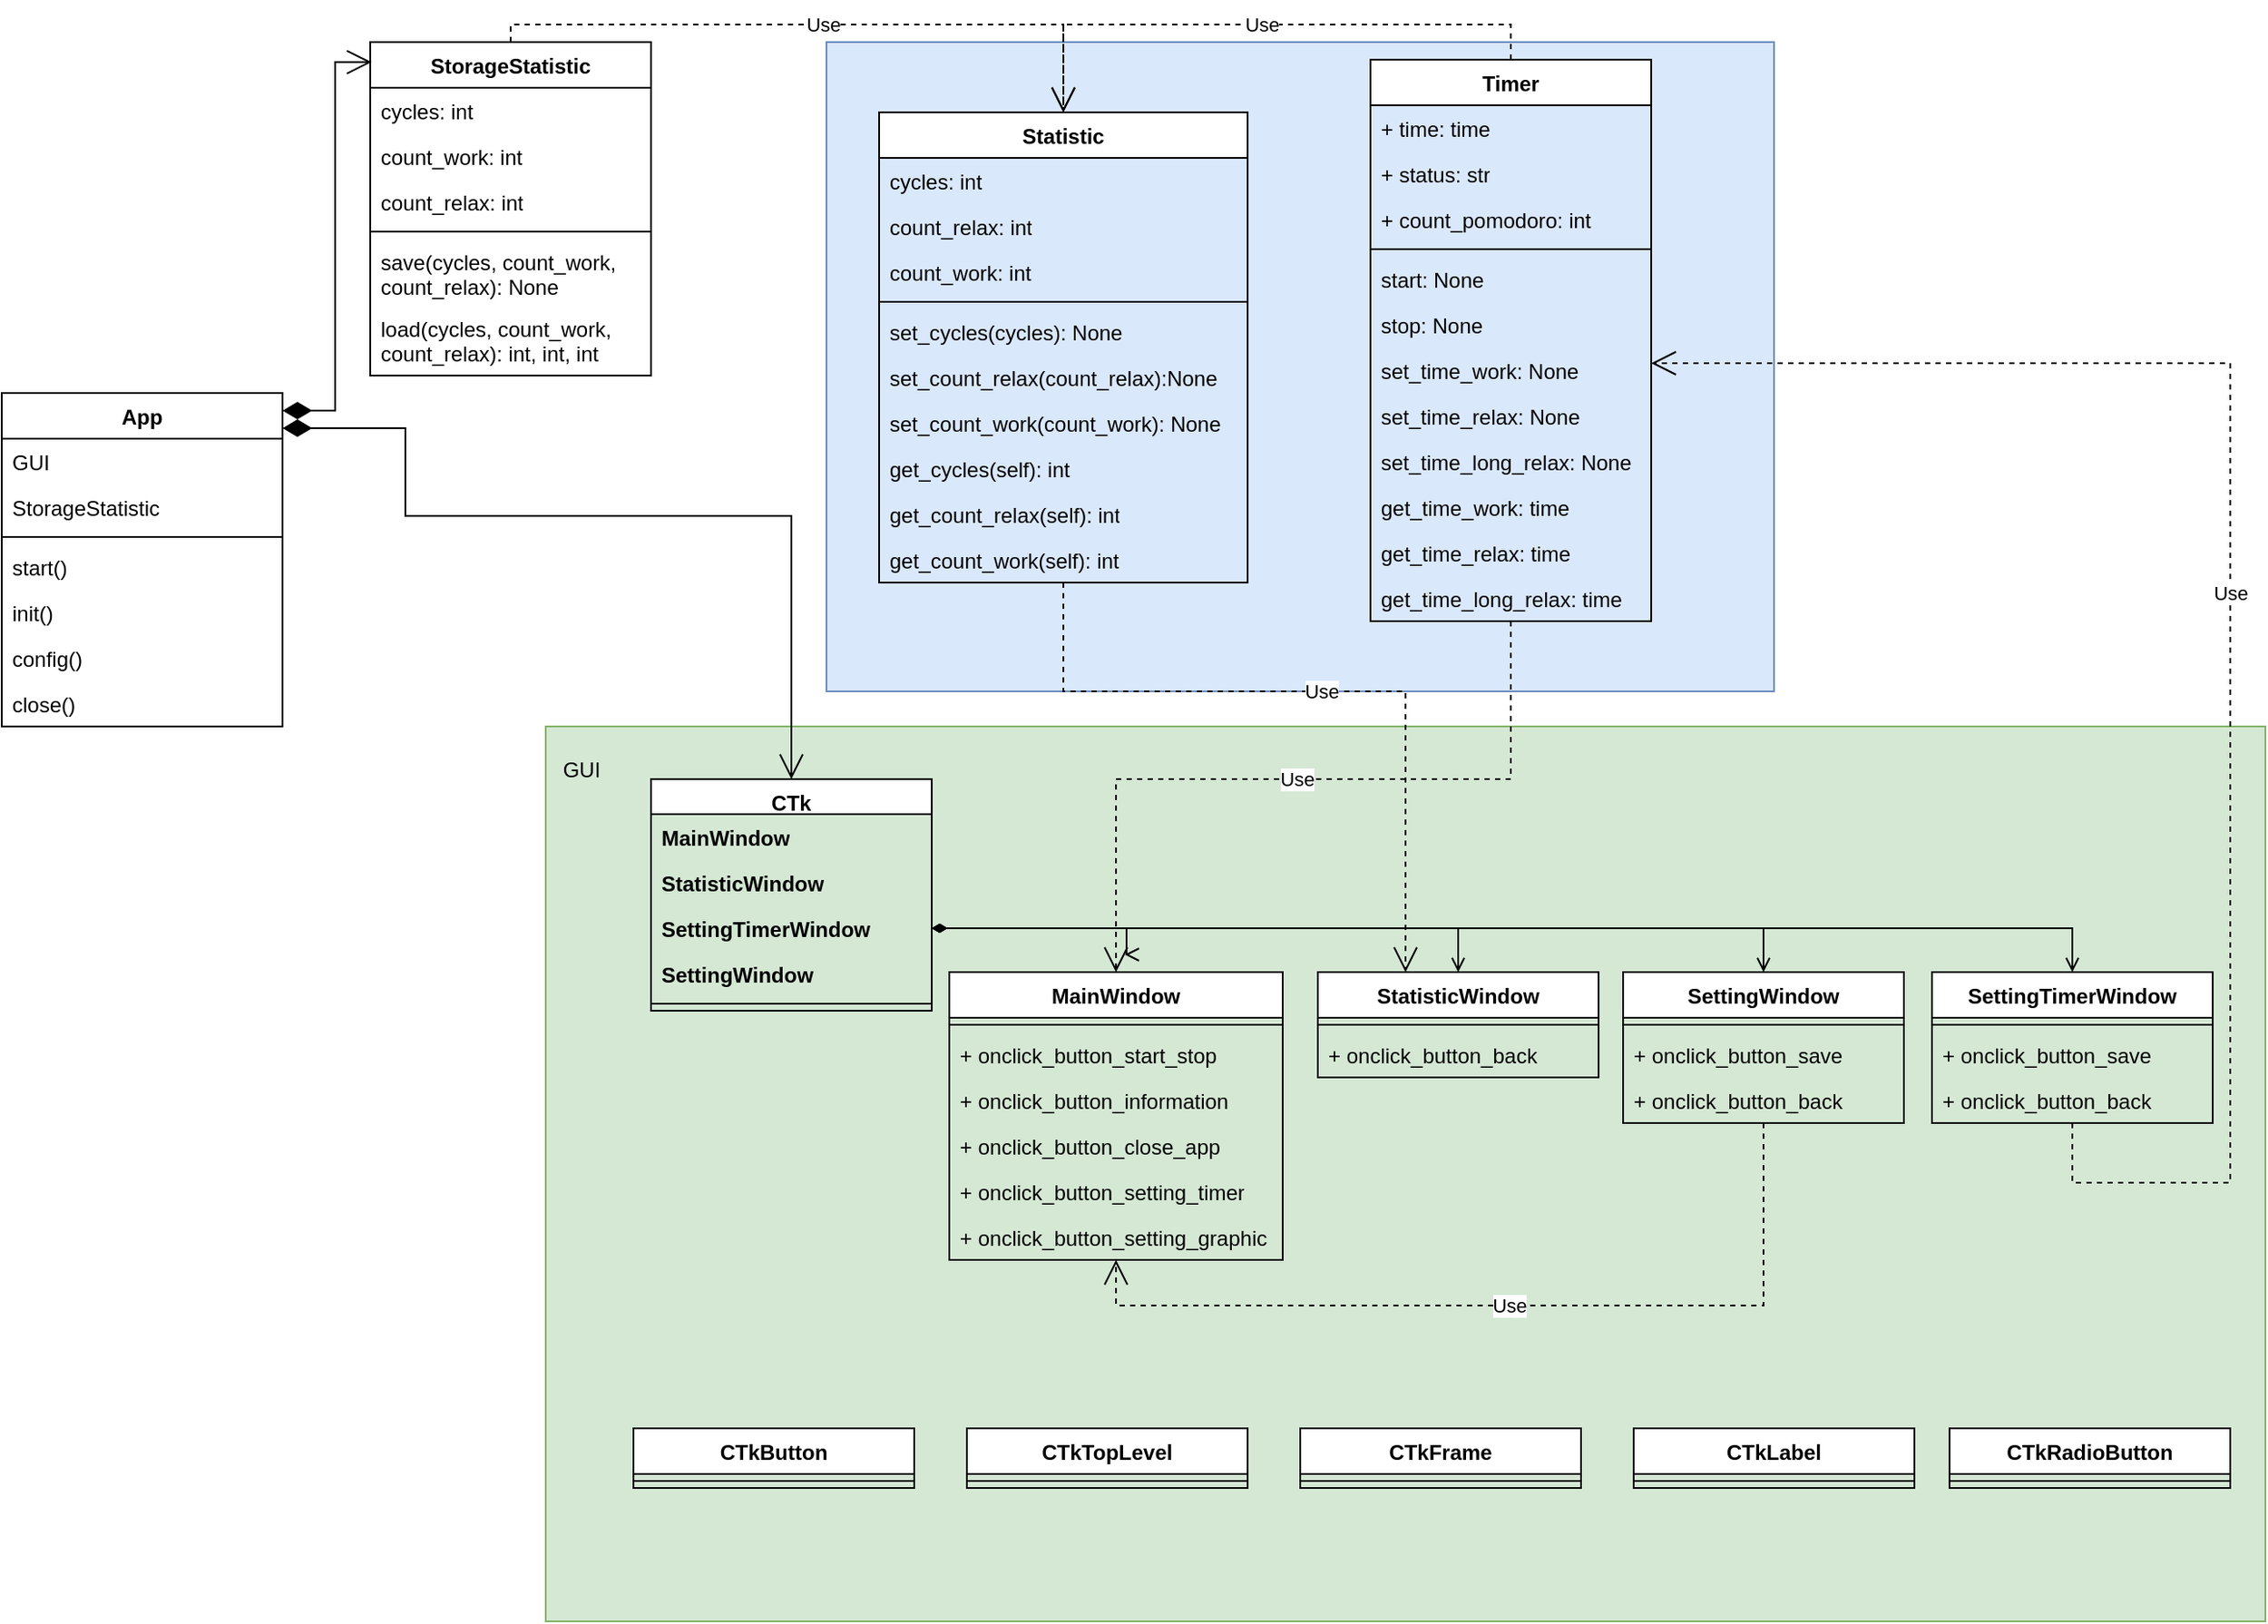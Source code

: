<mxfile version="24.4.8" type="device">
  <diagram id="C5RBs43oDa-KdzZeNtuy" name="Page-1">
    <mxGraphModel dx="2555" dy="2181" grid="1" gridSize="10" guides="1" tooltips="1" connect="1" arrows="1" fold="1" page="1" pageScale="1" pageWidth="827" pageHeight="1169" math="0" shadow="0">
      <root>
        <mxCell id="WIyWlLk6GJQsqaUBKTNV-0" />
        <mxCell id="WIyWlLk6GJQsqaUBKTNV-1" parent="WIyWlLk6GJQsqaUBKTNV-0" />
        <mxCell id="bkb-0NSmVaSlVubuVsoV-132" value="" style="rounded=0;whiteSpace=wrap;html=1;fillColor=#dae8fc;strokeColor=#6c8ebf;" vertex="1" parent="WIyWlLk6GJQsqaUBKTNV-1">
          <mxGeometry x="30" width="540" height="370" as="geometry" />
        </mxCell>
        <mxCell id="bkb-0NSmVaSlVubuVsoV-45" value="" style="rounded=0;whiteSpace=wrap;html=1;fillColor=#d5e8d4;strokeColor=#82b366;" vertex="1" parent="WIyWlLk6GJQsqaUBKTNV-1">
          <mxGeometry x="-130" y="390" width="980" height="510" as="geometry" />
        </mxCell>
        <mxCell id="bkb-0NSmVaSlVubuVsoV-0" value="Timer" style="swimlane;fontStyle=1;align=center;verticalAlign=top;childLayout=stackLayout;horizontal=1;startSize=26;horizontalStack=0;resizeParent=1;resizeParentMax=0;resizeLast=0;collapsible=1;marginBottom=0;whiteSpace=wrap;html=1;" vertex="1" parent="WIyWlLk6GJQsqaUBKTNV-1">
          <mxGeometry x="340" y="10" width="160" height="320" as="geometry" />
        </mxCell>
        <mxCell id="bkb-0NSmVaSlVubuVsoV-27" value="+ time: time" style="text;strokeColor=none;fillColor=none;align=left;verticalAlign=top;spacingLeft=4;spacingRight=4;overflow=hidden;rotatable=0;points=[[0,0.5],[1,0.5]];portConstraint=eastwest;whiteSpace=wrap;html=1;" vertex="1" parent="bkb-0NSmVaSlVubuVsoV-0">
          <mxGeometry y="26" width="160" height="26" as="geometry" />
        </mxCell>
        <mxCell id="bkb-0NSmVaSlVubuVsoV-30" value="+ status: str" style="text;strokeColor=none;fillColor=none;align=left;verticalAlign=top;spacingLeft=4;spacingRight=4;overflow=hidden;rotatable=0;points=[[0,0.5],[1,0.5]];portConstraint=eastwest;whiteSpace=wrap;html=1;" vertex="1" parent="bkb-0NSmVaSlVubuVsoV-0">
          <mxGeometry y="52" width="160" height="26" as="geometry" />
        </mxCell>
        <mxCell id="bkb-0NSmVaSlVubuVsoV-29" value="+ count_pomodoro: int" style="text;strokeColor=none;fillColor=none;align=left;verticalAlign=top;spacingLeft=4;spacingRight=4;overflow=hidden;rotatable=0;points=[[0,0.5],[1,0.5]];portConstraint=eastwest;whiteSpace=wrap;html=1;" vertex="1" parent="bkb-0NSmVaSlVubuVsoV-0">
          <mxGeometry y="78" width="160" height="26" as="geometry" />
        </mxCell>
        <mxCell id="bkb-0NSmVaSlVubuVsoV-2" value="" style="line;strokeWidth=1;fillColor=none;align=left;verticalAlign=middle;spacingTop=-1;spacingLeft=3;spacingRight=3;rotatable=0;labelPosition=right;points=[];portConstraint=eastwest;strokeColor=inherit;" vertex="1" parent="bkb-0NSmVaSlVubuVsoV-0">
          <mxGeometry y="104" width="160" height="8" as="geometry" />
        </mxCell>
        <mxCell id="bkb-0NSmVaSlVubuVsoV-3" value="start: None" style="text;strokeColor=none;fillColor=none;align=left;verticalAlign=top;spacingLeft=4;spacingRight=4;overflow=hidden;rotatable=0;points=[[0,0.5],[1,0.5]];portConstraint=eastwest;whiteSpace=wrap;html=1;" vertex="1" parent="bkb-0NSmVaSlVubuVsoV-0">
          <mxGeometry y="112" width="160" height="26" as="geometry" />
        </mxCell>
        <mxCell id="bkb-0NSmVaSlVubuVsoV-25" value="stop: None" style="text;strokeColor=none;fillColor=none;align=left;verticalAlign=top;spacingLeft=4;spacingRight=4;overflow=hidden;rotatable=0;points=[[0,0.5],[1,0.5]];portConstraint=eastwest;whiteSpace=wrap;html=1;" vertex="1" parent="bkb-0NSmVaSlVubuVsoV-0">
          <mxGeometry y="138" width="160" height="26" as="geometry" />
        </mxCell>
        <mxCell id="bkb-0NSmVaSlVubuVsoV-31" value="set_time_work: None" style="text;strokeColor=none;fillColor=none;align=left;verticalAlign=top;spacingLeft=4;spacingRight=4;overflow=hidden;rotatable=0;points=[[0,0.5],[1,0.5]];portConstraint=eastwest;whiteSpace=wrap;html=1;" vertex="1" parent="bkb-0NSmVaSlVubuVsoV-0">
          <mxGeometry y="164" width="160" height="26" as="geometry" />
        </mxCell>
        <mxCell id="bkb-0NSmVaSlVubuVsoV-32" value="set_time_relax: None" style="text;strokeColor=none;fillColor=none;align=left;verticalAlign=top;spacingLeft=4;spacingRight=4;overflow=hidden;rotatable=0;points=[[0,0.5],[1,0.5]];portConstraint=eastwest;whiteSpace=wrap;html=1;" vertex="1" parent="bkb-0NSmVaSlVubuVsoV-0">
          <mxGeometry y="190" width="160" height="26" as="geometry" />
        </mxCell>
        <mxCell id="bkb-0NSmVaSlVubuVsoV-33" value="set_time_long_relax: None" style="text;strokeColor=none;fillColor=none;align=left;verticalAlign=top;spacingLeft=4;spacingRight=4;overflow=hidden;rotatable=0;points=[[0,0.5],[1,0.5]];portConstraint=eastwest;whiteSpace=wrap;html=1;" vertex="1" parent="bkb-0NSmVaSlVubuVsoV-0">
          <mxGeometry y="216" width="160" height="26" as="geometry" />
        </mxCell>
        <mxCell id="bkb-0NSmVaSlVubuVsoV-67" value="get_time_work: time" style="text;strokeColor=none;fillColor=none;align=left;verticalAlign=top;spacingLeft=4;spacingRight=4;overflow=hidden;rotatable=0;points=[[0,0.5],[1,0.5]];portConstraint=eastwest;whiteSpace=wrap;html=1;" vertex="1" parent="bkb-0NSmVaSlVubuVsoV-0">
          <mxGeometry y="242" width="160" height="26" as="geometry" />
        </mxCell>
        <mxCell id="bkb-0NSmVaSlVubuVsoV-70" value="get_time_relax: time" style="text;strokeColor=none;fillColor=none;align=left;verticalAlign=top;spacingLeft=4;spacingRight=4;overflow=hidden;rotatable=0;points=[[0,0.5],[1,0.5]];portConstraint=eastwest;whiteSpace=wrap;html=1;" vertex="1" parent="bkb-0NSmVaSlVubuVsoV-0">
          <mxGeometry y="268" width="160" height="26" as="geometry" />
        </mxCell>
        <mxCell id="bkb-0NSmVaSlVubuVsoV-68" value="get_time_long_relax: time" style="text;strokeColor=none;fillColor=none;align=left;verticalAlign=top;spacingLeft=4;spacingRight=4;overflow=hidden;rotatable=0;points=[[0,0.5],[1,0.5]];portConstraint=eastwest;whiteSpace=wrap;html=1;" vertex="1" parent="bkb-0NSmVaSlVubuVsoV-0">
          <mxGeometry y="294" width="160" height="26" as="geometry" />
        </mxCell>
        <mxCell id="bkb-0NSmVaSlVubuVsoV-5" value="StorageStatistic" style="swimlane;fontStyle=1;align=center;verticalAlign=top;childLayout=stackLayout;horizontal=1;startSize=26;horizontalStack=0;resizeParent=1;resizeParentMax=0;resizeLast=0;collapsible=1;marginBottom=0;whiteSpace=wrap;html=1;" vertex="1" parent="WIyWlLk6GJQsqaUBKTNV-1">
          <mxGeometry x="-230" width="160" height="190" as="geometry" />
        </mxCell>
        <mxCell id="bkb-0NSmVaSlVubuVsoV-6" value="c&lt;span style=&quot;white-space-collapse: preserve;&quot; data-src-align=&quot;0:5&quot; class=&quot;EzKURWReUAB5oZgtQNkl&quot;&gt;ycles&lt;/span&gt;: int" style="text;strokeColor=none;fillColor=none;align=left;verticalAlign=top;spacingLeft=4;spacingRight=4;overflow=hidden;rotatable=0;points=[[0,0.5],[1,0.5]];portConstraint=eastwest;whiteSpace=wrap;html=1;" vertex="1" parent="bkb-0NSmVaSlVubuVsoV-5">
          <mxGeometry y="26" width="160" height="26" as="geometry" />
        </mxCell>
        <mxCell id="bkb-0NSmVaSlVubuVsoV-47" value="count_work: int" style="text;strokeColor=none;fillColor=none;align=left;verticalAlign=top;spacingLeft=4;spacingRight=4;overflow=hidden;rotatable=0;points=[[0,0.5],[1,0.5]];portConstraint=eastwest;whiteSpace=wrap;html=1;" vertex="1" parent="bkb-0NSmVaSlVubuVsoV-5">
          <mxGeometry y="52" width="160" height="26" as="geometry" />
        </mxCell>
        <mxCell id="bkb-0NSmVaSlVubuVsoV-48" value="count_relax: int" style="text;strokeColor=none;fillColor=none;align=left;verticalAlign=top;spacingLeft=4;spacingRight=4;overflow=hidden;rotatable=0;points=[[0,0.5],[1,0.5]];portConstraint=eastwest;whiteSpace=wrap;html=1;" vertex="1" parent="bkb-0NSmVaSlVubuVsoV-5">
          <mxGeometry y="78" width="160" height="26" as="geometry" />
        </mxCell>
        <mxCell id="bkb-0NSmVaSlVubuVsoV-7" value="" style="line;strokeWidth=1;fillColor=none;align=left;verticalAlign=middle;spacingTop=-1;spacingLeft=3;spacingRight=3;rotatable=0;labelPosition=right;points=[];portConstraint=eastwest;strokeColor=inherit;" vertex="1" parent="bkb-0NSmVaSlVubuVsoV-5">
          <mxGeometry y="104" width="160" height="8" as="geometry" />
        </mxCell>
        <mxCell id="bkb-0NSmVaSlVubuVsoV-8" value="save(c&lt;span style=&quot;white-space-collapse: preserve;&quot; data-src-align=&quot;0:5&quot; class=&quot;EzKURWReUAB5oZgtQNkl&quot;&gt;ycles&lt;/span&gt;, count_work, count_relax): None" style="text;strokeColor=none;fillColor=none;align=left;verticalAlign=top;spacingLeft=4;spacingRight=4;overflow=hidden;rotatable=0;points=[[0,0.5],[1,0.5]];portConstraint=eastwest;whiteSpace=wrap;html=1;" vertex="1" parent="bkb-0NSmVaSlVubuVsoV-5">
          <mxGeometry y="112" width="160" height="38" as="geometry" />
        </mxCell>
        <mxCell id="bkb-0NSmVaSlVubuVsoV-49" value="&lt;div&gt;load&lt;span style=&quot;background-color: initial;&quot;&gt;(&lt;/span&gt;c&lt;span style=&quot;white-space-collapse: preserve;&quot; data-src-align=&quot;0:5&quot; class=&quot;EzKURWReUAB5oZgtQNkl&quot;&gt;ycles&lt;/span&gt;&lt;span style=&quot;background-color: initial;&quot;&gt;, count_work, count_relax)&lt;/span&gt;&lt;span style=&quot;background-color: initial;&quot;&gt;: int, int, int&lt;/span&gt;&lt;/div&gt;" style="text;strokeColor=none;fillColor=none;align=left;verticalAlign=top;spacingLeft=4;spacingRight=4;overflow=hidden;rotatable=0;points=[[0,0.5],[1,0.5]];portConstraint=eastwest;whiteSpace=wrap;html=1;" vertex="1" parent="bkb-0NSmVaSlVubuVsoV-5">
          <mxGeometry y="150" width="160" height="40" as="geometry" />
        </mxCell>
        <mxCell id="bkb-0NSmVaSlVubuVsoV-9" value="MainWindow" style="swimlane;fontStyle=1;align=center;verticalAlign=top;childLayout=stackLayout;horizontal=1;startSize=26;horizontalStack=0;resizeParent=1;resizeParentMax=0;resizeLast=0;collapsible=1;marginBottom=0;whiteSpace=wrap;html=1;" vertex="1" parent="WIyWlLk6GJQsqaUBKTNV-1">
          <mxGeometry x="100" y="530" width="190" height="164" as="geometry" />
        </mxCell>
        <mxCell id="bkb-0NSmVaSlVubuVsoV-11" value="" style="line;strokeWidth=1;fillColor=none;align=left;verticalAlign=middle;spacingTop=-1;spacingLeft=3;spacingRight=3;rotatable=0;labelPosition=right;points=[];portConstraint=eastwest;strokeColor=inherit;" vertex="1" parent="bkb-0NSmVaSlVubuVsoV-9">
          <mxGeometry y="26" width="190" height="8" as="geometry" />
        </mxCell>
        <mxCell id="bkb-0NSmVaSlVubuVsoV-12" value="+ onclick_button_start_stop" style="text;strokeColor=none;fillColor=none;align=left;verticalAlign=top;spacingLeft=4;spacingRight=4;overflow=hidden;rotatable=0;points=[[0,0.5],[1,0.5]];portConstraint=eastwest;whiteSpace=wrap;html=1;" vertex="1" parent="bkb-0NSmVaSlVubuVsoV-9">
          <mxGeometry y="34" width="190" height="26" as="geometry" />
        </mxCell>
        <mxCell id="bkb-0NSmVaSlVubuVsoV-92" value="+ onclick_button_information" style="text;strokeColor=none;fillColor=none;align=left;verticalAlign=top;spacingLeft=4;spacingRight=4;overflow=hidden;rotatable=0;points=[[0,0.5],[1,0.5]];portConstraint=eastwest;whiteSpace=wrap;html=1;" vertex="1" parent="bkb-0NSmVaSlVubuVsoV-9">
          <mxGeometry y="60" width="190" height="26" as="geometry" />
        </mxCell>
        <mxCell id="bkb-0NSmVaSlVubuVsoV-94" value="+ onclick_button_close_app" style="text;strokeColor=none;fillColor=none;align=left;verticalAlign=top;spacingLeft=4;spacingRight=4;overflow=hidden;rotatable=0;points=[[0,0.5],[1,0.5]];portConstraint=eastwest;whiteSpace=wrap;html=1;" vertex="1" parent="bkb-0NSmVaSlVubuVsoV-9">
          <mxGeometry y="86" width="190" height="26" as="geometry" />
        </mxCell>
        <mxCell id="bkb-0NSmVaSlVubuVsoV-93" value="+ onclick_button_setting_timer" style="text;strokeColor=none;fillColor=none;align=left;verticalAlign=top;spacingLeft=4;spacingRight=4;overflow=hidden;rotatable=0;points=[[0,0.5],[1,0.5]];portConstraint=eastwest;whiteSpace=wrap;html=1;" vertex="1" parent="bkb-0NSmVaSlVubuVsoV-9">
          <mxGeometry y="112" width="190" height="26" as="geometry" />
        </mxCell>
        <mxCell id="bkb-0NSmVaSlVubuVsoV-95" value="+ onclick_button_setting_graphic" style="text;strokeColor=none;fillColor=none;align=left;verticalAlign=top;spacingLeft=4;spacingRight=4;overflow=hidden;rotatable=0;points=[[0,0.5],[1,0.5]];portConstraint=eastwest;whiteSpace=wrap;html=1;" vertex="1" parent="bkb-0NSmVaSlVubuVsoV-9">
          <mxGeometry y="138" width="190" height="26" as="geometry" />
        </mxCell>
        <mxCell id="bkb-0NSmVaSlVubuVsoV-13" value="StatisticWindow" style="swimlane;fontStyle=1;align=center;verticalAlign=top;childLayout=stackLayout;horizontal=1;startSize=26;horizontalStack=0;resizeParent=1;resizeParentMax=0;resizeLast=0;collapsible=1;marginBottom=0;whiteSpace=wrap;html=1;" vertex="1" parent="WIyWlLk6GJQsqaUBKTNV-1">
          <mxGeometry x="310" y="530" width="160" height="60" as="geometry" />
        </mxCell>
        <mxCell id="bkb-0NSmVaSlVubuVsoV-15" value="" style="line;strokeWidth=1;fillColor=none;align=left;verticalAlign=middle;spacingTop=-1;spacingLeft=3;spacingRight=3;rotatable=0;labelPosition=right;points=[];portConstraint=eastwest;strokeColor=inherit;" vertex="1" parent="bkb-0NSmVaSlVubuVsoV-13">
          <mxGeometry y="26" width="160" height="8" as="geometry" />
        </mxCell>
        <mxCell id="bkb-0NSmVaSlVubuVsoV-96" value="+ onclick_button_back" style="text;strokeColor=none;fillColor=none;align=left;verticalAlign=top;spacingLeft=4;spacingRight=4;overflow=hidden;rotatable=0;points=[[0,0.5],[1,0.5]];portConstraint=eastwest;whiteSpace=wrap;html=1;" vertex="1" parent="bkb-0NSmVaSlVubuVsoV-13">
          <mxGeometry y="34" width="160" height="26" as="geometry" />
        </mxCell>
        <mxCell id="bkb-0NSmVaSlVubuVsoV-17" value="SettingWindow" style="swimlane;fontStyle=1;align=center;verticalAlign=top;childLayout=stackLayout;horizontal=1;startSize=26;horizontalStack=0;resizeParent=1;resizeParentMax=0;resizeLast=0;collapsible=1;marginBottom=0;whiteSpace=wrap;html=1;" vertex="1" parent="WIyWlLk6GJQsqaUBKTNV-1">
          <mxGeometry x="484" y="530" width="160" height="86" as="geometry" />
        </mxCell>
        <mxCell id="bkb-0NSmVaSlVubuVsoV-19" value="" style="line;strokeWidth=1;fillColor=none;align=left;verticalAlign=middle;spacingTop=-1;spacingLeft=3;spacingRight=3;rotatable=0;labelPosition=right;points=[];portConstraint=eastwest;strokeColor=inherit;" vertex="1" parent="bkb-0NSmVaSlVubuVsoV-17">
          <mxGeometry y="26" width="160" height="8" as="geometry" />
        </mxCell>
        <mxCell id="bkb-0NSmVaSlVubuVsoV-98" value="+ onclick_button_save" style="text;strokeColor=none;fillColor=none;align=left;verticalAlign=top;spacingLeft=4;spacingRight=4;overflow=hidden;rotatable=0;points=[[0,0.5],[1,0.5]];portConstraint=eastwest;whiteSpace=wrap;html=1;" vertex="1" parent="bkb-0NSmVaSlVubuVsoV-17">
          <mxGeometry y="34" width="160" height="26" as="geometry" />
        </mxCell>
        <mxCell id="bkb-0NSmVaSlVubuVsoV-97" value="+ onclick_button_back" style="text;strokeColor=none;fillColor=none;align=left;verticalAlign=top;spacingLeft=4;spacingRight=4;overflow=hidden;rotatable=0;points=[[0,0.5],[1,0.5]];portConstraint=eastwest;whiteSpace=wrap;html=1;" vertex="1" parent="bkb-0NSmVaSlVubuVsoV-17">
          <mxGeometry y="60" width="160" height="26" as="geometry" />
        </mxCell>
        <mxCell id="bkb-0NSmVaSlVubuVsoV-21" value="SettingTimerWindow" style="swimlane;fontStyle=1;align=center;verticalAlign=top;childLayout=stackLayout;horizontal=1;startSize=26;horizontalStack=0;resizeParent=1;resizeParentMax=0;resizeLast=0;collapsible=1;marginBottom=0;whiteSpace=wrap;html=1;" vertex="1" parent="WIyWlLk6GJQsqaUBKTNV-1">
          <mxGeometry x="660" y="530" width="160" height="86" as="geometry" />
        </mxCell>
        <mxCell id="bkb-0NSmVaSlVubuVsoV-23" value="" style="line;strokeWidth=1;fillColor=none;align=left;verticalAlign=middle;spacingTop=-1;spacingLeft=3;spacingRight=3;rotatable=0;labelPosition=right;points=[];portConstraint=eastwest;strokeColor=inherit;" vertex="1" parent="bkb-0NSmVaSlVubuVsoV-21">
          <mxGeometry y="26" width="160" height="8" as="geometry" />
        </mxCell>
        <mxCell id="bkb-0NSmVaSlVubuVsoV-101" value="+ onclick_button_save" style="text;strokeColor=none;fillColor=none;align=left;verticalAlign=top;spacingLeft=4;spacingRight=4;overflow=hidden;rotatable=0;points=[[0,0.5],[1,0.5]];portConstraint=eastwest;whiteSpace=wrap;html=1;" vertex="1" parent="bkb-0NSmVaSlVubuVsoV-21">
          <mxGeometry y="34" width="160" height="26" as="geometry" />
        </mxCell>
        <mxCell id="bkb-0NSmVaSlVubuVsoV-102" value="+ onclick_button_back" style="text;strokeColor=none;fillColor=none;align=left;verticalAlign=top;spacingLeft=4;spacingRight=4;overflow=hidden;rotatable=0;points=[[0,0.5],[1,0.5]];portConstraint=eastwest;whiteSpace=wrap;html=1;" vertex="1" parent="bkb-0NSmVaSlVubuVsoV-21">
          <mxGeometry y="60" width="160" height="26" as="geometry" />
        </mxCell>
        <mxCell id="bkb-0NSmVaSlVubuVsoV-34" value="App" style="swimlane;fontStyle=1;align=center;verticalAlign=top;childLayout=stackLayout;horizontal=1;startSize=26;horizontalStack=0;resizeParent=1;resizeParentMax=0;resizeLast=0;collapsible=1;marginBottom=0;whiteSpace=wrap;html=1;" vertex="1" parent="WIyWlLk6GJQsqaUBKTNV-1">
          <mxGeometry x="-440" y="200" width="160" height="190" as="geometry" />
        </mxCell>
        <mxCell id="bkb-0NSmVaSlVubuVsoV-35" value="GUI" style="text;strokeColor=none;fillColor=none;align=left;verticalAlign=top;spacingLeft=4;spacingRight=4;overflow=hidden;rotatable=0;points=[[0,0.5],[1,0.5]];portConstraint=eastwest;whiteSpace=wrap;html=1;" vertex="1" parent="bkb-0NSmVaSlVubuVsoV-34">
          <mxGeometry y="26" width="160" height="26" as="geometry" />
        </mxCell>
        <mxCell id="bkb-0NSmVaSlVubuVsoV-37" value="StorageStatistic" style="text;strokeColor=none;fillColor=none;align=left;verticalAlign=top;spacingLeft=4;spacingRight=4;overflow=hidden;rotatable=0;points=[[0,0.5],[1,0.5]];portConstraint=eastwest;whiteSpace=wrap;html=1;" vertex="1" parent="bkb-0NSmVaSlVubuVsoV-34">
          <mxGeometry y="52" width="160" height="26" as="geometry" />
        </mxCell>
        <mxCell id="bkb-0NSmVaSlVubuVsoV-36" value="" style="line;strokeWidth=1;fillColor=none;align=left;verticalAlign=middle;spacingTop=-1;spacingLeft=3;spacingRight=3;rotatable=0;labelPosition=right;points=[];portConstraint=eastwest;strokeColor=inherit;" vertex="1" parent="bkb-0NSmVaSlVubuVsoV-34">
          <mxGeometry y="78" width="160" height="8" as="geometry" />
        </mxCell>
        <mxCell id="bkb-0NSmVaSlVubuVsoV-50" value="start()" style="text;strokeColor=none;fillColor=none;align=left;verticalAlign=top;spacingLeft=4;spacingRight=4;overflow=hidden;rotatable=0;points=[[0,0.5],[1,0.5]];portConstraint=eastwest;whiteSpace=wrap;html=1;" vertex="1" parent="bkb-0NSmVaSlVubuVsoV-34">
          <mxGeometry y="86" width="160" height="26" as="geometry" />
        </mxCell>
        <mxCell id="bkb-0NSmVaSlVubuVsoV-125" value="init()" style="text;strokeColor=none;fillColor=none;align=left;verticalAlign=top;spacingLeft=4;spacingRight=4;overflow=hidden;rotatable=0;points=[[0,0.5],[1,0.5]];portConstraint=eastwest;whiteSpace=wrap;html=1;" vertex="1" parent="bkb-0NSmVaSlVubuVsoV-34">
          <mxGeometry y="112" width="160" height="26" as="geometry" />
        </mxCell>
        <mxCell id="bkb-0NSmVaSlVubuVsoV-131" value="config()" style="text;strokeColor=none;fillColor=none;align=left;verticalAlign=top;spacingLeft=4;spacingRight=4;overflow=hidden;rotatable=0;points=[[0,0.5],[1,0.5]];portConstraint=eastwest;whiteSpace=wrap;html=1;" vertex="1" parent="bkb-0NSmVaSlVubuVsoV-34">
          <mxGeometry y="138" width="160" height="26" as="geometry" />
        </mxCell>
        <mxCell id="bkb-0NSmVaSlVubuVsoV-51" value="close()" style="text;strokeColor=none;fillColor=none;align=left;verticalAlign=top;spacingLeft=4;spacingRight=4;overflow=hidden;rotatable=0;points=[[0,0.5],[1,0.5]];portConstraint=eastwest;whiteSpace=wrap;html=1;" vertex="1" parent="bkb-0NSmVaSlVubuVsoV-34">
          <mxGeometry y="164" width="160" height="26" as="geometry" />
        </mxCell>
        <mxCell id="bkb-0NSmVaSlVubuVsoV-38" value="CTk" style="swimlane;fontStyle=1;align=center;verticalAlign=top;childLayout=stackLayout;horizontal=1;startSize=20;horizontalStack=0;resizeParent=1;resizeParentMax=0;resizeLast=0;collapsible=1;marginBottom=0;whiteSpace=wrap;html=1;" vertex="1" parent="WIyWlLk6GJQsqaUBKTNV-1">
          <mxGeometry x="-70" y="420" width="160" height="132" as="geometry" />
        </mxCell>
        <mxCell id="bkb-0NSmVaSlVubuVsoV-39" value="&lt;span style=&quot;font-weight: 700; text-align: center;&quot;&gt;MainWindow&lt;/span&gt;" style="text;strokeColor=none;fillColor=none;align=left;verticalAlign=top;spacingLeft=4;spacingRight=4;overflow=hidden;rotatable=0;points=[[0,0.5],[1,0.5]];portConstraint=eastwest;whiteSpace=wrap;html=1;" vertex="1" parent="bkb-0NSmVaSlVubuVsoV-38">
          <mxGeometry y="20" width="160" height="26" as="geometry" />
        </mxCell>
        <mxCell id="bkb-0NSmVaSlVubuVsoV-43" value="&lt;span style=&quot;font-weight: 700; text-align: center;&quot;&gt;StatisticWindow&lt;/span&gt;" style="text;strokeColor=none;fillColor=none;align=left;verticalAlign=top;spacingLeft=4;spacingRight=4;overflow=hidden;rotatable=0;points=[[0,0.5],[1,0.5]];portConstraint=eastwest;whiteSpace=wrap;html=1;" vertex="1" parent="bkb-0NSmVaSlVubuVsoV-38">
          <mxGeometry y="46" width="160" height="26" as="geometry" />
        </mxCell>
        <mxCell id="bkb-0NSmVaSlVubuVsoV-118" style="edgeStyle=orthogonalEdgeStyle;rounded=0;orthogonalLoop=1;jettySize=auto;html=1;exitX=1;exitY=0.5;exitDx=0;exitDy=0;startArrow=diamondThin;startFill=1;endArrow=open;endFill=0;" edge="1" parent="bkb-0NSmVaSlVubuVsoV-38" source="bkb-0NSmVaSlVubuVsoV-42">
          <mxGeometry relative="1" as="geometry">
            <mxPoint x="270" y="100" as="targetPoint" />
            <Array as="points">
              <mxPoint x="271" y="85" />
              <mxPoint x="271" y="100" />
            </Array>
          </mxGeometry>
        </mxCell>
        <mxCell id="bkb-0NSmVaSlVubuVsoV-42" value="&lt;span style=&quot;font-weight: 700; text-align: center;&quot;&gt;SettingTimerWindow&lt;/span&gt;" style="text;strokeColor=none;fillColor=none;align=left;verticalAlign=top;spacingLeft=4;spacingRight=4;overflow=hidden;rotatable=0;points=[[0,0.5],[1,0.5]];portConstraint=eastwest;whiteSpace=wrap;html=1;" vertex="1" parent="bkb-0NSmVaSlVubuVsoV-38">
          <mxGeometry y="72" width="160" height="26" as="geometry" />
        </mxCell>
        <mxCell id="bkb-0NSmVaSlVubuVsoV-44" value="&lt;span style=&quot;font-weight: 700; text-align: center;&quot;&gt;SettingWindow&lt;/span&gt;" style="text;strokeColor=none;fillColor=none;align=left;verticalAlign=top;spacingLeft=4;spacingRight=4;overflow=hidden;rotatable=0;points=[[0,0.5],[1,0.5]];portConstraint=eastwest;whiteSpace=wrap;html=1;" vertex="1" parent="bkb-0NSmVaSlVubuVsoV-38">
          <mxGeometry y="98" width="160" height="26" as="geometry" />
        </mxCell>
        <mxCell id="bkb-0NSmVaSlVubuVsoV-40" value="" style="line;strokeWidth=1;fillColor=none;align=left;verticalAlign=middle;spacingTop=-1;spacingLeft=3;spacingRight=3;rotatable=0;labelPosition=right;points=[];portConstraint=eastwest;strokeColor=inherit;" vertex="1" parent="bkb-0NSmVaSlVubuVsoV-38">
          <mxGeometry y="124" width="160" height="8" as="geometry" />
        </mxCell>
        <mxCell id="bkb-0NSmVaSlVubuVsoV-46" value="GUI" style="text;html=1;align=center;verticalAlign=middle;resizable=0;points=[];autosize=1;strokeColor=none;fillColor=none;" vertex="1" parent="WIyWlLk6GJQsqaUBKTNV-1">
          <mxGeometry x="-130" y="400" width="40" height="30" as="geometry" />
        </mxCell>
        <mxCell id="bkb-0NSmVaSlVubuVsoV-52" value="Statistic" style="swimlane;fontStyle=1;align=center;verticalAlign=top;childLayout=stackLayout;horizontal=1;startSize=26;horizontalStack=0;resizeParent=1;resizeParentMax=0;resizeLast=0;collapsible=1;marginBottom=0;whiteSpace=wrap;html=1;" vertex="1" parent="WIyWlLk6GJQsqaUBKTNV-1">
          <mxGeometry x="60" y="40" width="210" height="268" as="geometry" />
        </mxCell>
        <mxCell id="bkb-0NSmVaSlVubuVsoV-59" value="c&lt;span style=&quot;white-space-collapse: preserve;&quot; data-src-align=&quot;0:5&quot; class=&quot;EzKURWReUAB5oZgtQNkl&quot;&gt;ycles&lt;/span&gt;: int" style="text;strokeColor=none;fillColor=none;align=left;verticalAlign=top;spacingLeft=4;spacingRight=4;overflow=hidden;rotatable=0;points=[[0,0.5],[1,0.5]];portConstraint=eastwest;whiteSpace=wrap;html=1;" vertex="1" parent="bkb-0NSmVaSlVubuVsoV-52">
          <mxGeometry y="26" width="210" height="26" as="geometry" />
        </mxCell>
        <mxCell id="bkb-0NSmVaSlVubuVsoV-61" value="count_relax: int" style="text;strokeColor=none;fillColor=none;align=left;verticalAlign=top;spacingLeft=4;spacingRight=4;overflow=hidden;rotatable=0;points=[[0,0.5],[1,0.5]];portConstraint=eastwest;whiteSpace=wrap;html=1;" vertex="1" parent="bkb-0NSmVaSlVubuVsoV-52">
          <mxGeometry y="52" width="210" height="26" as="geometry" />
        </mxCell>
        <mxCell id="bkb-0NSmVaSlVubuVsoV-60" value="count_work: int" style="text;strokeColor=none;fillColor=none;align=left;verticalAlign=top;spacingLeft=4;spacingRight=4;overflow=hidden;rotatable=0;points=[[0,0.5],[1,0.5]];portConstraint=eastwest;whiteSpace=wrap;html=1;" vertex="1" parent="bkb-0NSmVaSlVubuVsoV-52">
          <mxGeometry y="78" width="210" height="26" as="geometry" />
        </mxCell>
        <mxCell id="bkb-0NSmVaSlVubuVsoV-54" value="" style="line;strokeWidth=1;fillColor=none;align=left;verticalAlign=middle;spacingTop=-1;spacingLeft=3;spacingRight=3;rotatable=0;labelPosition=right;points=[];portConstraint=eastwest;strokeColor=inherit;" vertex="1" parent="bkb-0NSmVaSlVubuVsoV-52">
          <mxGeometry y="104" width="210" height="8" as="geometry" />
        </mxCell>
        <mxCell id="bkb-0NSmVaSlVubuVsoV-62" value="set_c&lt;span style=&quot;white-space-collapse: preserve;&quot; data-src-align=&quot;0:5&quot; class=&quot;EzKURWReUAB5oZgtQNkl&quot;&gt;ycles(cycles): None&lt;/span&gt;" style="text;strokeColor=none;fillColor=none;align=left;verticalAlign=top;spacingLeft=4;spacingRight=4;overflow=hidden;rotatable=0;points=[[0,0.5],[1,0.5]];portConstraint=eastwest;whiteSpace=wrap;html=1;" vertex="1" parent="bkb-0NSmVaSlVubuVsoV-52">
          <mxGeometry y="112" width="210" height="26" as="geometry" />
        </mxCell>
        <mxCell id="bkb-0NSmVaSlVubuVsoV-63" value="set_count_relax(count_relax):None" style="text;strokeColor=none;fillColor=none;align=left;verticalAlign=top;spacingLeft=4;spacingRight=4;overflow=hidden;rotatable=0;points=[[0,0.5],[1,0.5]];portConstraint=eastwest;whiteSpace=wrap;html=1;" vertex="1" parent="bkb-0NSmVaSlVubuVsoV-52">
          <mxGeometry y="138" width="210" height="26" as="geometry" />
        </mxCell>
        <mxCell id="bkb-0NSmVaSlVubuVsoV-55" value="set_count_work(count_work): None" style="text;strokeColor=none;fillColor=none;align=left;verticalAlign=top;spacingLeft=4;spacingRight=4;overflow=hidden;rotatable=0;points=[[0,0.5],[1,0.5]];portConstraint=eastwest;whiteSpace=wrap;html=1;" vertex="1" parent="bkb-0NSmVaSlVubuVsoV-52">
          <mxGeometry y="164" width="210" height="26" as="geometry" />
        </mxCell>
        <mxCell id="bkb-0NSmVaSlVubuVsoV-64" value="get_c&lt;span style=&quot;white-space-collapse: preserve;&quot; data-src-align=&quot;0:5&quot; class=&quot;EzKURWReUAB5oZgtQNkl&quot;&gt;ycles(self): int&lt;/span&gt;" style="text;strokeColor=none;fillColor=none;align=left;verticalAlign=top;spacingLeft=4;spacingRight=4;overflow=hidden;rotatable=0;points=[[0,0.5],[1,0.5]];portConstraint=eastwest;whiteSpace=wrap;html=1;" vertex="1" parent="bkb-0NSmVaSlVubuVsoV-52">
          <mxGeometry y="190" width="210" height="26" as="geometry" />
        </mxCell>
        <mxCell id="bkb-0NSmVaSlVubuVsoV-65" value="get_count_relax(&lt;span style=&quot;white-space-collapse: preserve;&quot;&gt;self&lt;/span&gt;): int" style="text;strokeColor=none;fillColor=none;align=left;verticalAlign=top;spacingLeft=4;spacingRight=4;overflow=hidden;rotatable=0;points=[[0,0.5],[1,0.5]];portConstraint=eastwest;whiteSpace=wrap;html=1;" vertex="1" parent="bkb-0NSmVaSlVubuVsoV-52">
          <mxGeometry y="216" width="210" height="26" as="geometry" />
        </mxCell>
        <mxCell id="bkb-0NSmVaSlVubuVsoV-66" value="get_count_work(&lt;span style=&quot;white-space-collapse: preserve;&quot;&gt;self&lt;/span&gt;): int" style="text;strokeColor=none;fillColor=none;align=left;verticalAlign=top;spacingLeft=4;spacingRight=4;overflow=hidden;rotatable=0;points=[[0,0.5],[1,0.5]];portConstraint=eastwest;whiteSpace=wrap;html=1;" vertex="1" parent="bkb-0NSmVaSlVubuVsoV-52">
          <mxGeometry y="242" width="210" height="26" as="geometry" />
        </mxCell>
        <mxCell id="bkb-0NSmVaSlVubuVsoV-88" value="CTkButton" style="swimlane;fontStyle=1;align=center;verticalAlign=top;childLayout=stackLayout;horizontal=1;startSize=26;horizontalStack=0;resizeParent=1;resizeParentMax=0;resizeLast=0;collapsible=1;marginBottom=0;whiteSpace=wrap;html=1;" vertex="1" parent="WIyWlLk6GJQsqaUBKTNV-1">
          <mxGeometry x="-80" y="790" width="160" height="34" as="geometry" />
        </mxCell>
        <mxCell id="bkb-0NSmVaSlVubuVsoV-90" value="" style="line;strokeWidth=1;fillColor=none;align=left;verticalAlign=middle;spacingTop=-1;spacingLeft=3;spacingRight=3;rotatable=0;labelPosition=right;points=[];portConstraint=eastwest;strokeColor=inherit;" vertex="1" parent="bkb-0NSmVaSlVubuVsoV-88">
          <mxGeometry y="26" width="160" height="8" as="geometry" />
        </mxCell>
        <mxCell id="bkb-0NSmVaSlVubuVsoV-105" value="CTkTopLevel" style="swimlane;fontStyle=1;align=center;verticalAlign=top;childLayout=stackLayout;horizontal=1;startSize=26;horizontalStack=0;resizeParent=1;resizeParentMax=0;resizeLast=0;collapsible=1;marginBottom=0;whiteSpace=wrap;html=1;" vertex="1" parent="WIyWlLk6GJQsqaUBKTNV-1">
          <mxGeometry x="110" y="790" width="160" height="34" as="geometry" />
        </mxCell>
        <mxCell id="bkb-0NSmVaSlVubuVsoV-106" value="" style="line;strokeWidth=1;fillColor=none;align=left;verticalAlign=middle;spacingTop=-1;spacingLeft=3;spacingRight=3;rotatable=0;labelPosition=right;points=[];portConstraint=eastwest;strokeColor=inherit;" vertex="1" parent="bkb-0NSmVaSlVubuVsoV-105">
          <mxGeometry y="26" width="160" height="8" as="geometry" />
        </mxCell>
        <mxCell id="bkb-0NSmVaSlVubuVsoV-107" value="CTkFrame" style="swimlane;fontStyle=1;align=center;verticalAlign=top;childLayout=stackLayout;horizontal=1;startSize=26;horizontalStack=0;resizeParent=1;resizeParentMax=0;resizeLast=0;collapsible=1;marginBottom=0;whiteSpace=wrap;html=1;" vertex="1" parent="WIyWlLk6GJQsqaUBKTNV-1">
          <mxGeometry x="300" y="790" width="160" height="34" as="geometry" />
        </mxCell>
        <mxCell id="bkb-0NSmVaSlVubuVsoV-108" value="" style="line;strokeWidth=1;fillColor=none;align=left;verticalAlign=middle;spacingTop=-1;spacingLeft=3;spacingRight=3;rotatable=0;labelPosition=right;points=[];portConstraint=eastwest;strokeColor=inherit;" vertex="1" parent="bkb-0NSmVaSlVubuVsoV-107">
          <mxGeometry y="26" width="160" height="8" as="geometry" />
        </mxCell>
        <mxCell id="bkb-0NSmVaSlVubuVsoV-109" value="CTkRadioButton" style="swimlane;fontStyle=1;align=center;verticalAlign=top;childLayout=stackLayout;horizontal=1;startSize=26;horizontalStack=0;resizeParent=1;resizeParentMax=0;resizeLast=0;collapsible=1;marginBottom=0;whiteSpace=wrap;html=1;" vertex="1" parent="WIyWlLk6GJQsqaUBKTNV-1">
          <mxGeometry x="670" y="790" width="160" height="34" as="geometry" />
        </mxCell>
        <mxCell id="bkb-0NSmVaSlVubuVsoV-110" value="" style="line;strokeWidth=1;fillColor=none;align=left;verticalAlign=middle;spacingTop=-1;spacingLeft=3;spacingRight=3;rotatable=0;labelPosition=right;points=[];portConstraint=eastwest;strokeColor=inherit;" vertex="1" parent="bkb-0NSmVaSlVubuVsoV-109">
          <mxGeometry y="26" width="160" height="8" as="geometry" />
        </mxCell>
        <mxCell id="bkb-0NSmVaSlVubuVsoV-111" value="CTkLabel" style="swimlane;fontStyle=1;align=center;verticalAlign=top;childLayout=stackLayout;horizontal=1;startSize=26;horizontalStack=0;resizeParent=1;resizeParentMax=0;resizeLast=0;collapsible=1;marginBottom=0;whiteSpace=wrap;html=1;" vertex="1" parent="WIyWlLk6GJQsqaUBKTNV-1">
          <mxGeometry x="490" y="790" width="160" height="34" as="geometry" />
        </mxCell>
        <mxCell id="bkb-0NSmVaSlVubuVsoV-112" value="" style="line;strokeWidth=1;fillColor=none;align=left;verticalAlign=middle;spacingTop=-1;spacingLeft=3;spacingRight=3;rotatable=0;labelPosition=right;points=[];portConstraint=eastwest;strokeColor=inherit;" vertex="1" parent="bkb-0NSmVaSlVubuVsoV-111">
          <mxGeometry y="26" width="160" height="8" as="geometry" />
        </mxCell>
        <mxCell id="bkb-0NSmVaSlVubuVsoV-113" value="" style="endArrow=open;html=1;endSize=12;startArrow=diamondThin;startSize=14;startFill=1;edgeStyle=orthogonalEdgeStyle;align=left;verticalAlign=bottom;rounded=0;entryX=0.005;entryY=0.06;entryDx=0;entryDy=0;entryPerimeter=0;" edge="1" parent="WIyWlLk6GJQsqaUBKTNV-1" source="bkb-0NSmVaSlVubuVsoV-34" target="bkb-0NSmVaSlVubuVsoV-5">
          <mxGeometry x="-1" y="3" relative="1" as="geometry">
            <mxPoint x="-240" y="250" as="sourcePoint" />
            <mxPoint x="-80" y="250" as="targetPoint" />
            <Array as="points">
              <mxPoint x="-250" y="210" />
              <mxPoint x="-250" y="11" />
            </Array>
          </mxGeometry>
        </mxCell>
        <mxCell id="bkb-0NSmVaSlVubuVsoV-114" value="" style="endArrow=open;html=1;endSize=12;startArrow=diamondThin;startSize=14;startFill=1;edgeStyle=orthogonalEdgeStyle;align=left;verticalAlign=bottom;rounded=0;" edge="1" parent="WIyWlLk6GJQsqaUBKTNV-1" source="bkb-0NSmVaSlVubuVsoV-34" target="bkb-0NSmVaSlVubuVsoV-38">
          <mxGeometry x="-1" y="3" relative="1" as="geometry">
            <mxPoint x="-220" y="300" as="sourcePoint" />
            <mxPoint x="-60" y="300" as="targetPoint" />
            <Array as="points">
              <mxPoint x="-210" y="220" />
              <mxPoint x="-210" y="270" />
              <mxPoint x="10" y="270" />
            </Array>
          </mxGeometry>
        </mxCell>
        <mxCell id="bkb-0NSmVaSlVubuVsoV-119" style="edgeStyle=orthogonalEdgeStyle;rounded=0;orthogonalLoop=1;jettySize=auto;html=1;exitX=1;exitY=0.5;exitDx=0;exitDy=0;startArrow=diamondThin;startFill=1;endArrow=open;endFill=0;entryX=0.5;entryY=0;entryDx=0;entryDy=0;" edge="1" parent="WIyWlLk6GJQsqaUBKTNV-1" source="bkb-0NSmVaSlVubuVsoV-42" target="bkb-0NSmVaSlVubuVsoV-13">
          <mxGeometry relative="1" as="geometry">
            <mxPoint x="269.48" y="499.97" as="targetPoint" />
            <mxPoint x="159.48" y="484.97" as="sourcePoint" />
            <Array as="points">
              <mxPoint x="390" y="505" />
            </Array>
          </mxGeometry>
        </mxCell>
        <mxCell id="bkb-0NSmVaSlVubuVsoV-120" style="edgeStyle=orthogonalEdgeStyle;rounded=0;orthogonalLoop=1;jettySize=auto;html=1;exitX=1;exitY=0.5;exitDx=0;exitDy=0;startArrow=diamondThin;startFill=1;endArrow=open;endFill=0;entryX=0.5;entryY=0;entryDx=0;entryDy=0;" edge="1" parent="WIyWlLk6GJQsqaUBKTNV-1" source="bkb-0NSmVaSlVubuVsoV-42" target="bkb-0NSmVaSlVubuVsoV-17">
          <mxGeometry relative="1" as="geometry">
            <mxPoint x="220" y="540" as="targetPoint" />
            <mxPoint x="110" y="525" as="sourcePoint" />
            <Array as="points">
              <mxPoint x="564" y="505" />
            </Array>
          </mxGeometry>
        </mxCell>
        <mxCell id="bkb-0NSmVaSlVubuVsoV-121" style="edgeStyle=orthogonalEdgeStyle;rounded=0;orthogonalLoop=1;jettySize=auto;html=1;exitX=1;exitY=0.5;exitDx=0;exitDy=0;startArrow=diamondThin;startFill=1;endArrow=open;endFill=0;entryX=0.5;entryY=0;entryDx=0;entryDy=0;" edge="1" parent="WIyWlLk6GJQsqaUBKTNV-1" source="bkb-0NSmVaSlVubuVsoV-42" target="bkb-0NSmVaSlVubuVsoV-21">
          <mxGeometry relative="1" as="geometry">
            <mxPoint x="230" y="550" as="targetPoint" />
            <mxPoint x="120" y="535" as="sourcePoint" />
            <Array as="points">
              <mxPoint x="740" y="505" />
            </Array>
          </mxGeometry>
        </mxCell>
        <mxCell id="bkb-0NSmVaSlVubuVsoV-124" value="Use" style="endArrow=open;endSize=12;dashed=1;html=1;rounded=0;edgeStyle=orthogonalEdgeStyle;" edge="1" parent="WIyWlLk6GJQsqaUBKTNV-1" source="bkb-0NSmVaSlVubuVsoV-5" target="bkb-0NSmVaSlVubuVsoV-52">
          <mxGeometry width="160" relative="1" as="geometry">
            <mxPoint x="80" y="80" as="sourcePoint" />
            <mxPoint x="240" y="80" as="targetPoint" />
            <Array as="points">
              <mxPoint x="-150" y="-10" />
              <mxPoint x="165" y="-10" />
            </Array>
          </mxGeometry>
        </mxCell>
        <mxCell id="bkb-0NSmVaSlVubuVsoV-126" value="Use" style="endArrow=open;endSize=12;dashed=1;html=1;rounded=0;edgeStyle=orthogonalEdgeStyle;" edge="1" parent="WIyWlLk6GJQsqaUBKTNV-1" source="bkb-0NSmVaSlVubuVsoV-0" target="bkb-0NSmVaSlVubuVsoV-52">
          <mxGeometry width="160" relative="1" as="geometry">
            <mxPoint x="420" y="-20" as="sourcePoint" />
            <mxPoint x="580" y="-20" as="targetPoint" />
            <Array as="points">
              <mxPoint x="420" y="-10" />
              <mxPoint x="165" y="-10" />
            </Array>
          </mxGeometry>
        </mxCell>
        <mxCell id="bkb-0NSmVaSlVubuVsoV-127" value="Use" style="endArrow=open;endSize=12;dashed=1;html=1;rounded=0;edgeStyle=orthogonalEdgeStyle;" edge="1" parent="WIyWlLk6GJQsqaUBKTNV-1" source="bkb-0NSmVaSlVubuVsoV-21" target="bkb-0NSmVaSlVubuVsoV-0">
          <mxGeometry width="160" relative="1" as="geometry">
            <mxPoint x="810" y="560" as="sourcePoint" />
            <mxPoint x="970" y="560" as="targetPoint" />
            <Array as="points">
              <mxPoint x="740" y="650" />
              <mxPoint x="830" y="650" />
              <mxPoint x="830" y="183" />
            </Array>
          </mxGeometry>
        </mxCell>
        <mxCell id="bkb-0NSmVaSlVubuVsoV-128" value="Use" style="endArrow=open;endSize=12;dashed=1;html=1;rounded=0;edgeStyle=orthogonalEdgeStyle;" edge="1" parent="WIyWlLk6GJQsqaUBKTNV-1" source="bkb-0NSmVaSlVubuVsoV-17" target="bkb-0NSmVaSlVubuVsoV-9">
          <mxGeometry width="160" relative="1" as="geometry">
            <mxPoint x="530" y="670" as="sourcePoint" />
            <mxPoint x="690" y="670" as="targetPoint" />
            <Array as="points">
              <mxPoint x="564" y="720" />
              <mxPoint x="195" y="720" />
            </Array>
          </mxGeometry>
        </mxCell>
        <mxCell id="bkb-0NSmVaSlVubuVsoV-129" value="Use" style="endArrow=open;endSize=12;dashed=1;html=1;rounded=0;edgeStyle=orthogonalEdgeStyle;" edge="1" parent="WIyWlLk6GJQsqaUBKTNV-1" source="bkb-0NSmVaSlVubuVsoV-52" target="bkb-0NSmVaSlVubuVsoV-13">
          <mxGeometry width="160" relative="1" as="geometry">
            <mxPoint x="170" y="340" as="sourcePoint" />
            <mxPoint x="330" y="340" as="targetPoint" />
            <Array as="points">
              <mxPoint x="165" y="370" />
              <mxPoint x="360" y="370" />
            </Array>
          </mxGeometry>
        </mxCell>
        <mxCell id="bkb-0NSmVaSlVubuVsoV-130" value="Use" style="endArrow=open;endSize=12;dashed=1;html=1;rounded=0;edgeStyle=orthogonalEdgeStyle;" edge="1" parent="WIyWlLk6GJQsqaUBKTNV-1" source="bkb-0NSmVaSlVubuVsoV-0" target="bkb-0NSmVaSlVubuVsoV-9">
          <mxGeometry width="160" relative="1" as="geometry">
            <mxPoint x="410" y="250" as="sourcePoint" />
            <mxPoint x="570" y="250" as="targetPoint" />
            <Array as="points">
              <mxPoint x="420" y="420" />
              <mxPoint x="195" y="420" />
            </Array>
          </mxGeometry>
        </mxCell>
      </root>
    </mxGraphModel>
  </diagram>
</mxfile>
